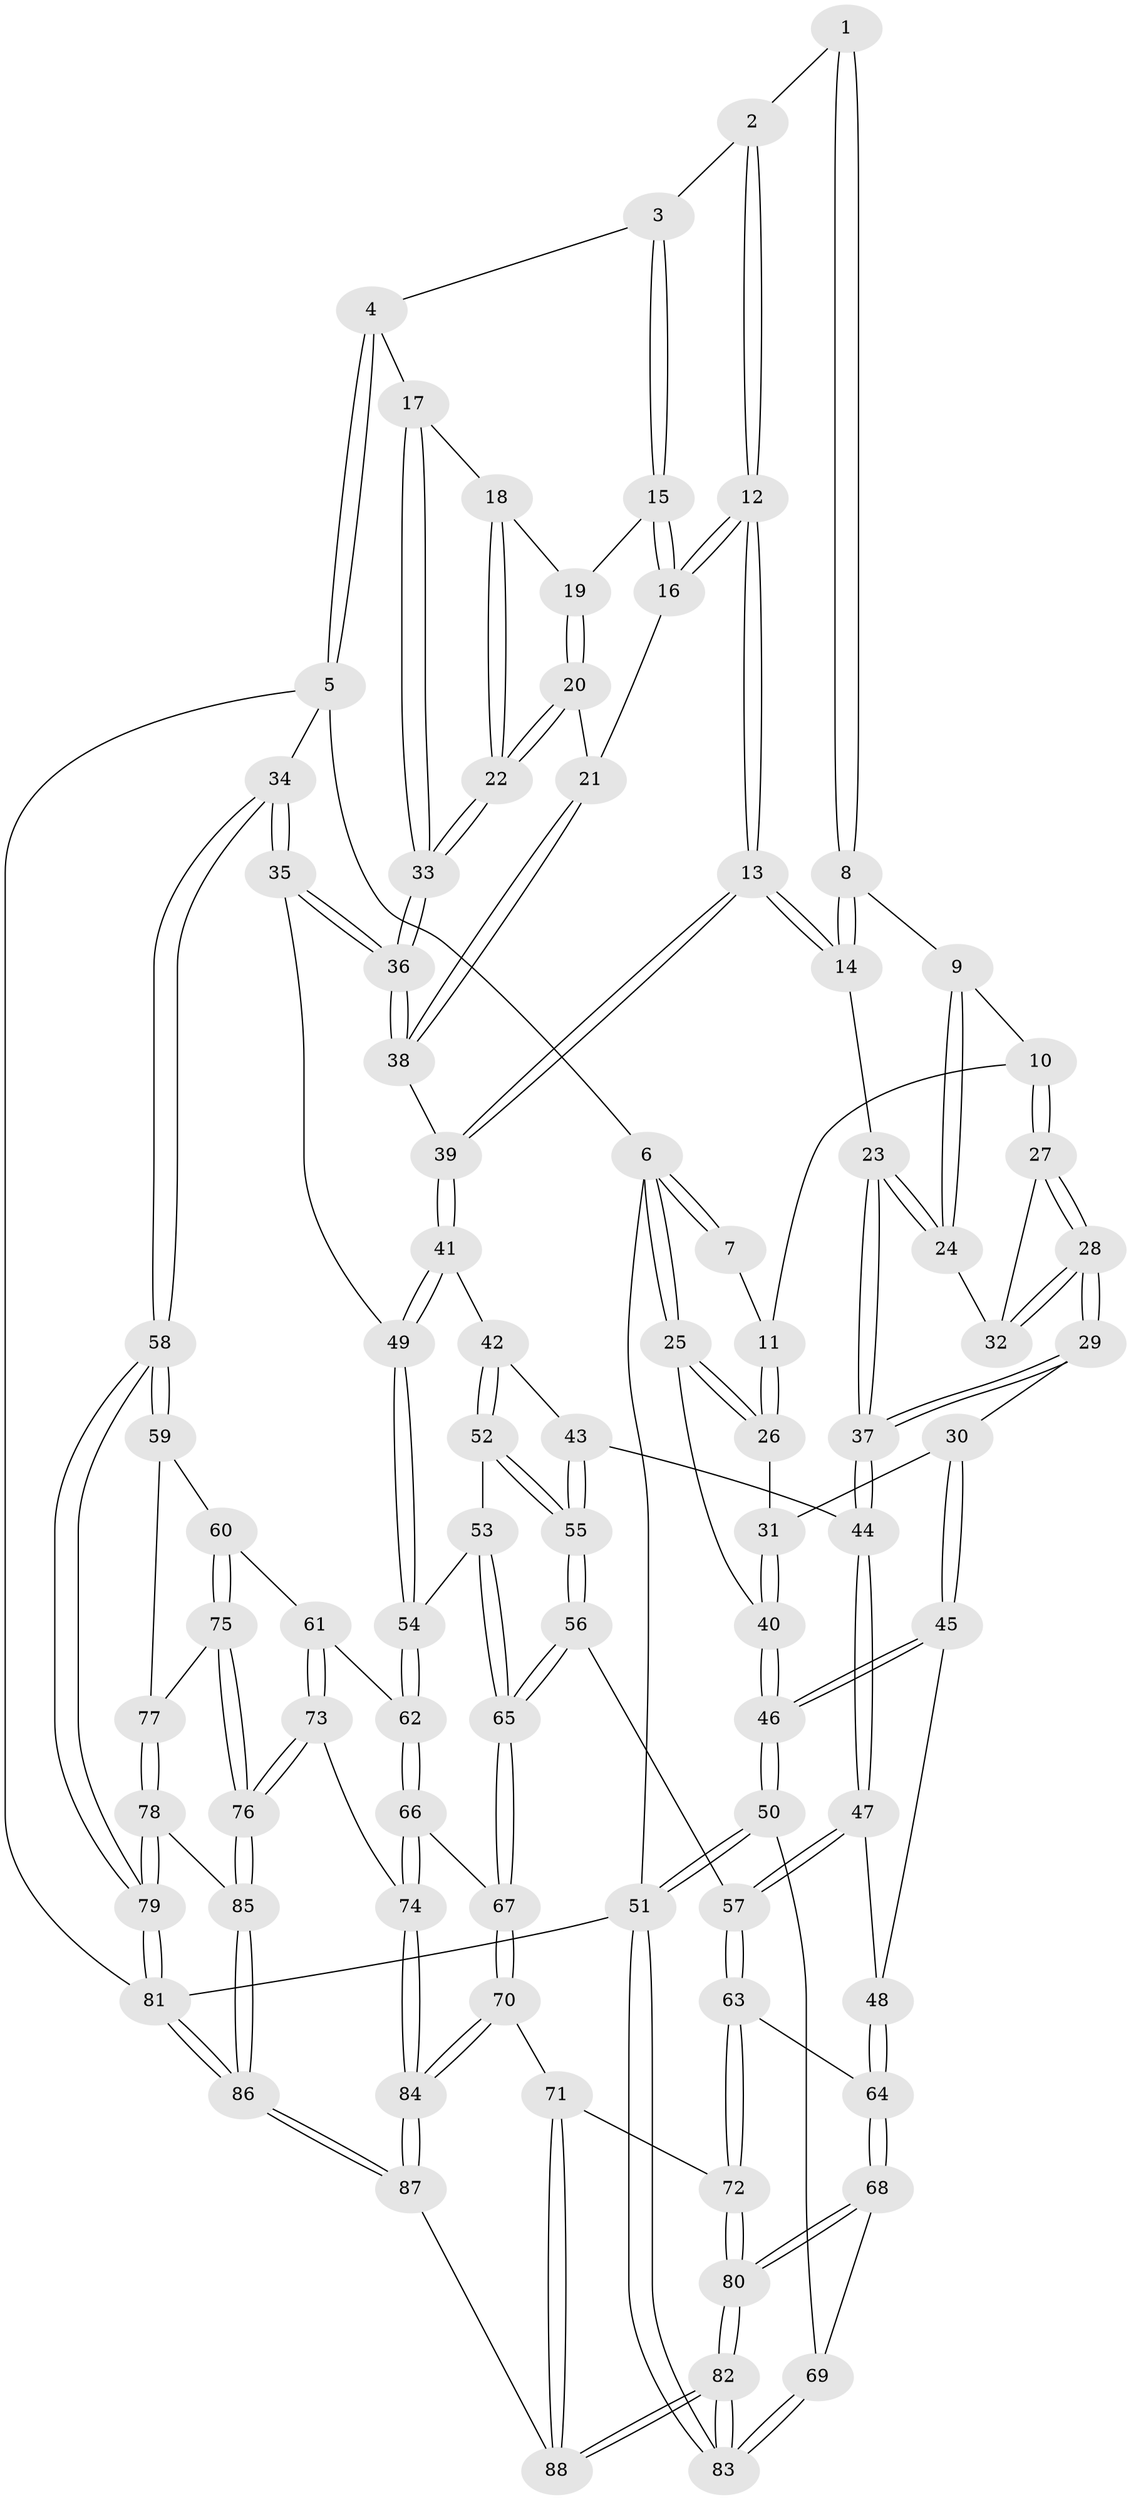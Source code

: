 // Generated by graph-tools (version 1.1) at 2025/27/03/15/25 16:27:56]
// undirected, 88 vertices, 217 edges
graph export_dot {
graph [start="1"]
  node [color=gray90,style=filled];
  1 [pos="+0.42132497979789096+0"];
  2 [pos="+0.5386756628786704+0"];
  3 [pos="+0.6315437984933489+0"];
  4 [pos="+1+0"];
  5 [pos="+1+0"];
  6 [pos="+0+0"];
  7 [pos="+0.38312439645671853+0"];
  8 [pos="+0.3907783912675674+0"];
  9 [pos="+0.2321086433326755+0.10753291464619441"];
  10 [pos="+0.1534723987131749+0.10227789291458349"];
  11 [pos="+0.14515478297628273+0.09663292828664106"];
  12 [pos="+0.5187220076620769+0.2681572254797979"];
  13 [pos="+0.510322824696508+0.2838109530222669"];
  14 [pos="+0.4078585716465361+0.2411882326518947"];
  15 [pos="+0.6384595446053746+0"];
  16 [pos="+0.6152003184290119+0.1056312278625564"];
  17 [pos="+0.8868341174794537+0.11373892185875308"];
  18 [pos="+0.7506337065090576+0.09407884576134651"];
  19 [pos="+0.749312724336415+0.0929457597298776"];
  20 [pos="+0.7048247027644131+0.17336054985099608"];
  21 [pos="+0.692836551146924+0.18115003941419686"];
  22 [pos="+0.7992321836542463+0.1891013472844722"];
  23 [pos="+0.36318391542321643+0.2599628722969246"];
  24 [pos="+0.25449029194050166+0.17369740149346466"];
  25 [pos="+0+0"];
  26 [pos="+0.04325383707988306+0.07066736940542002"];
  27 [pos="+0.16664508736911607+0.1562145269167668"];
  28 [pos="+0.16862573175325385+0.21171292372969114"];
  29 [pos="+0.1318782216352216+0.30619188426343513"];
  30 [pos="+0.12659761002261571+0.3070933640677694"];
  31 [pos="+0.0888786040153746+0.2514116679692455"];
  32 [pos="+0.24711466835959836+0.17554582622759432"];
  33 [pos="+0.8990450909366112+0.2868909810313873"];
  34 [pos="+1+0.41480798101632177"];
  35 [pos="+0.9479357556162683+0.3786049526918946"];
  36 [pos="+0.9200277544617163+0.34525418596775753"];
  37 [pos="+0.2784039592586379+0.33662592983127904"];
  38 [pos="+0.6802767267640936+0.26425182897074717"];
  39 [pos="+0.5275058420857373+0.3028302616650167"];
  40 [pos="+0+0.15898534336492848"];
  41 [pos="+0.5327044905506002+0.32963660368685344"];
  42 [pos="+0.5344027853110896+0.3977322426831969"];
  43 [pos="+0.3910208745962453+0.5108908339152524"];
  44 [pos="+0.2932294171169761+0.4871832703603038"];
  45 [pos="+0+0.4903568440795211"];
  46 [pos="+0+0.5233240051728095"];
  47 [pos="+0.2728970352563372+0.5072892465902589"];
  48 [pos="+0.09777995241370382+0.5328993305859974"];
  49 [pos="+0.8599270446093316+0.4331827717709354"];
  50 [pos="+0+0.6283320514577678"];
  51 [pos="+0+1"];
  52 [pos="+0.6066988834488429+0.4982343765688241"];
  53 [pos="+0.689957839979624+0.5435733134563664"];
  54 [pos="+0.717449686001895+0.5507341001958522"];
  55 [pos="+0.4547402238943621+0.6278518262981961"];
  56 [pos="+0.45480989672827626+0.6421909086597579"];
  57 [pos="+0.27665442371990784+0.6509319938248698"];
  58 [pos="+1+0.6255790130761941"];
  59 [pos="+0.8575342722514572+0.7292720277879693"];
  60 [pos="+0.8429314295100627+0.7247208812181091"];
  61 [pos="+0.7806338282576352+0.6732857809475639"];
  62 [pos="+0.725585628906201+0.6105658325252307"];
  63 [pos="+0.22268056768553807+0.7566386620477934"];
  64 [pos="+0.22147833399991138+0.7567954614720995"];
  65 [pos="+0.4832154787532016+0.7126383129231936"];
  66 [pos="+0.595677833865966+0.7981052893172985"];
  67 [pos="+0.4899625451137026+0.7709598436835458"];
  68 [pos="+0.19707996573847145+0.7700300195946196"];
  69 [pos="+0.13860008306461846+0.7745104817884118"];
  70 [pos="+0.39829684566636836+0.8417598864543723"];
  71 [pos="+0.3920966092862592+0.8437754142297709"];
  72 [pos="+0.3782480370357136+0.8392197372458761"];
  73 [pos="+0.666241083864542+0.8645186002765797"];
  74 [pos="+0.6541930604741917+0.8584239767786648"];
  75 [pos="+0.6935930223135826+0.8532766854020462"];
  76 [pos="+0.6720061954819833+0.8682511213573444"];
  77 [pos="+0.8582616657041089+0.8103649554905594"];
  78 [pos="+0.8740193895986681+0.8888503774167769"];
  79 [pos="+1+1"];
  80 [pos="+0.17305173378004388+0.9811343772090043"];
  81 [pos="+1+1"];
  82 [pos="+0.03498357492921918+1"];
  83 [pos="+0+1"];
  84 [pos="+0.5275515505958875+0.9982096860177981"];
  85 [pos="+0.7227627516552999+0.938400415061598"];
  86 [pos="+0.7359428099534192+1"];
  87 [pos="+0.5413656385421365+1"];
  88 [pos="+0.29582223021138354+1"];
  1 -- 2;
  1 -- 8;
  1 -- 8;
  2 -- 3;
  2 -- 12;
  2 -- 12;
  3 -- 4;
  3 -- 15;
  3 -- 15;
  4 -- 5;
  4 -- 5;
  4 -- 17;
  5 -- 6;
  5 -- 34;
  5 -- 81;
  6 -- 7;
  6 -- 7;
  6 -- 25;
  6 -- 25;
  6 -- 51;
  7 -- 11;
  8 -- 9;
  8 -- 14;
  8 -- 14;
  9 -- 10;
  9 -- 24;
  9 -- 24;
  10 -- 11;
  10 -- 27;
  10 -- 27;
  11 -- 26;
  11 -- 26;
  12 -- 13;
  12 -- 13;
  12 -- 16;
  12 -- 16;
  13 -- 14;
  13 -- 14;
  13 -- 39;
  13 -- 39;
  14 -- 23;
  15 -- 16;
  15 -- 16;
  15 -- 19;
  16 -- 21;
  17 -- 18;
  17 -- 33;
  17 -- 33;
  18 -- 19;
  18 -- 22;
  18 -- 22;
  19 -- 20;
  19 -- 20;
  20 -- 21;
  20 -- 22;
  20 -- 22;
  21 -- 38;
  21 -- 38;
  22 -- 33;
  22 -- 33;
  23 -- 24;
  23 -- 24;
  23 -- 37;
  23 -- 37;
  24 -- 32;
  25 -- 26;
  25 -- 26;
  25 -- 40;
  26 -- 31;
  27 -- 28;
  27 -- 28;
  27 -- 32;
  28 -- 29;
  28 -- 29;
  28 -- 32;
  28 -- 32;
  29 -- 30;
  29 -- 37;
  29 -- 37;
  30 -- 31;
  30 -- 45;
  30 -- 45;
  31 -- 40;
  31 -- 40;
  33 -- 36;
  33 -- 36;
  34 -- 35;
  34 -- 35;
  34 -- 58;
  34 -- 58;
  35 -- 36;
  35 -- 36;
  35 -- 49;
  36 -- 38;
  36 -- 38;
  37 -- 44;
  37 -- 44;
  38 -- 39;
  39 -- 41;
  39 -- 41;
  40 -- 46;
  40 -- 46;
  41 -- 42;
  41 -- 49;
  41 -- 49;
  42 -- 43;
  42 -- 52;
  42 -- 52;
  43 -- 44;
  43 -- 55;
  43 -- 55;
  44 -- 47;
  44 -- 47;
  45 -- 46;
  45 -- 46;
  45 -- 48;
  46 -- 50;
  46 -- 50;
  47 -- 48;
  47 -- 57;
  47 -- 57;
  48 -- 64;
  48 -- 64;
  49 -- 54;
  49 -- 54;
  50 -- 51;
  50 -- 51;
  50 -- 69;
  51 -- 83;
  51 -- 83;
  51 -- 81;
  52 -- 53;
  52 -- 55;
  52 -- 55;
  53 -- 54;
  53 -- 65;
  53 -- 65;
  54 -- 62;
  54 -- 62;
  55 -- 56;
  55 -- 56;
  56 -- 57;
  56 -- 65;
  56 -- 65;
  57 -- 63;
  57 -- 63;
  58 -- 59;
  58 -- 59;
  58 -- 79;
  58 -- 79;
  59 -- 60;
  59 -- 77;
  60 -- 61;
  60 -- 75;
  60 -- 75;
  61 -- 62;
  61 -- 73;
  61 -- 73;
  62 -- 66;
  62 -- 66;
  63 -- 64;
  63 -- 72;
  63 -- 72;
  64 -- 68;
  64 -- 68;
  65 -- 67;
  65 -- 67;
  66 -- 67;
  66 -- 74;
  66 -- 74;
  67 -- 70;
  67 -- 70;
  68 -- 69;
  68 -- 80;
  68 -- 80;
  69 -- 83;
  69 -- 83;
  70 -- 71;
  70 -- 84;
  70 -- 84;
  71 -- 72;
  71 -- 88;
  71 -- 88;
  72 -- 80;
  72 -- 80;
  73 -- 74;
  73 -- 76;
  73 -- 76;
  74 -- 84;
  74 -- 84;
  75 -- 76;
  75 -- 76;
  75 -- 77;
  76 -- 85;
  76 -- 85;
  77 -- 78;
  77 -- 78;
  78 -- 79;
  78 -- 79;
  78 -- 85;
  79 -- 81;
  79 -- 81;
  80 -- 82;
  80 -- 82;
  81 -- 86;
  81 -- 86;
  82 -- 83;
  82 -- 83;
  82 -- 88;
  82 -- 88;
  84 -- 87;
  84 -- 87;
  85 -- 86;
  85 -- 86;
  86 -- 87;
  86 -- 87;
  87 -- 88;
}
